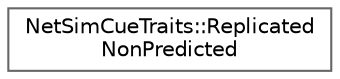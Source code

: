 digraph "Graphical Class Hierarchy"
{
 // INTERACTIVE_SVG=YES
 // LATEX_PDF_SIZE
  bgcolor="transparent";
  edge [fontname=Helvetica,fontsize=10,labelfontname=Helvetica,labelfontsize=10];
  node [fontname=Helvetica,fontsize=10,shape=box,height=0.2,width=0.4];
  rankdir="LR";
  Node0 [id="Node000000",label="NetSimCueTraits::Replicated\lNonPredicted",height=0.2,width=0.4,color="grey40", fillcolor="white", style="filled",URL="$d6/d81/structNetSimCueTraits_1_1ReplicatedNonPredicted.html",tooltip=" "];
}
